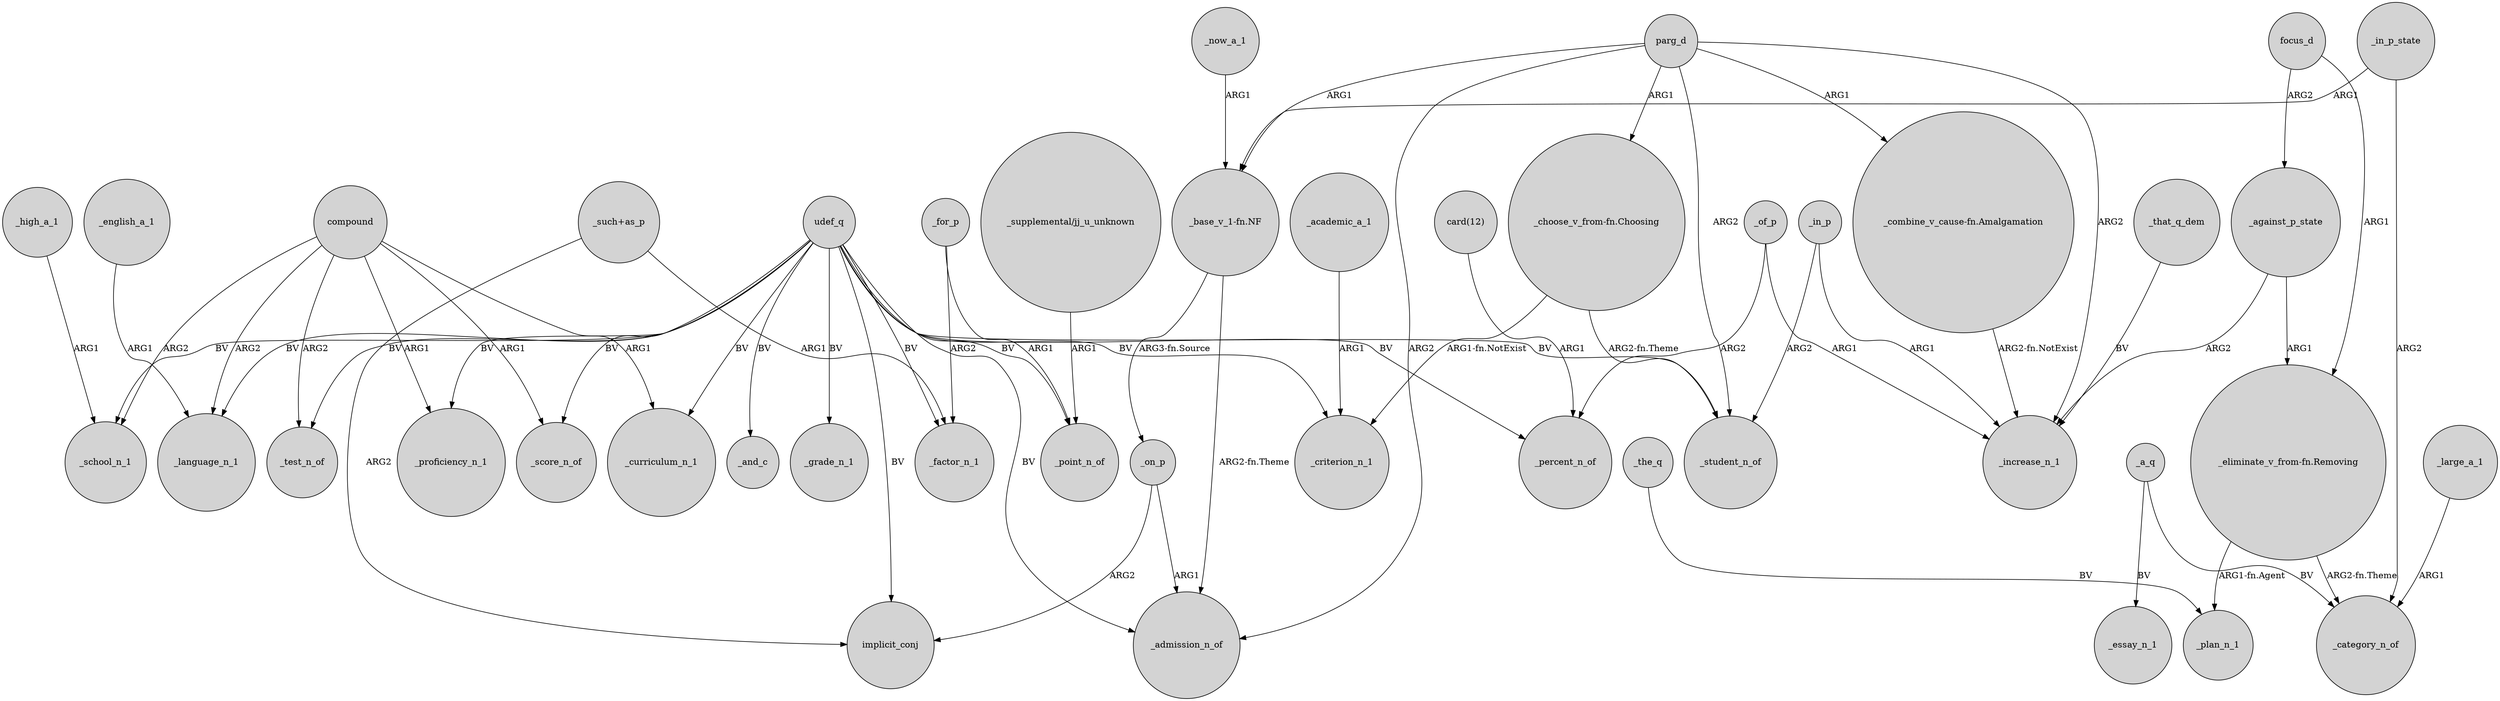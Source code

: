 digraph {
	node [shape=circle style=filled]
	_on_p -> _admission_n_of [label=ARG1]
	compound -> _score_n_of [label=ARG1]
	parg_d -> "_choose_v_from-fn.Choosing" [label=ARG1]
	compound -> _language_n_1 [label=ARG2]
	udef_q -> _grade_n_1 [label=BV]
	_high_a_1 -> _school_n_1 [label=ARG1]
	"_choose_v_from-fn.Choosing" -> _criterion_n_1 [label="ARG1-fn.NotExist"]
	_on_p -> implicit_conj [label=ARG2]
	focus_d -> "_eliminate_v_from-fn.Removing" [label=ARG1]
	"_supplemental/jj_u_unknown" -> _point_n_of [label=ARG1]
	udef_q -> _proficiency_n_1 [label=BV]
	compound -> _proficiency_n_1 [label=ARG1]
	_against_p_state -> _increase_n_1 [label=ARG2]
	_the_q -> _plan_n_1 [label=BV]
	udef_q -> _student_n_of [label=BV]
	udef_q -> _test_n_of [label=BV]
	_a_q -> _essay_n_1 [label=BV]
	udef_q -> _criterion_n_1 [label=BV]
	compound -> _test_n_of [label=ARG2]
	udef_q -> _curriculum_n_1 [label=BV]
	udef_q -> implicit_conj [label=BV]
	_english_a_1 -> _language_n_1 [label=ARG1]
	_now_a_1 -> "_base_v_1-fn.NF" [label=ARG1]
	"_combine_v_cause-fn.Amalgamation" -> _increase_n_1 [label="ARG2-fn.NotExist"]
	"_such+as_p" -> _factor_n_1 [label=ARG1]
	"_base_v_1-fn.NF" -> _on_p [label="ARG3-fn.Source"]
	compound -> _curriculum_n_1 [label=ARG1]
	udef_q -> _language_n_1 [label=BV]
	udef_q -> _admission_n_of [label=BV]
	"_choose_v_from-fn.Choosing" -> _student_n_of [label="ARG2-fn.Theme"]
	_of_p -> _percent_n_of [label=ARG2]
	"_eliminate_v_from-fn.Removing" -> _category_n_of [label="ARG2-fn.Theme"]
	_a_q -> _category_n_of [label=BV]
	_in_p_state -> "_base_v_1-fn.NF" [label=ARG1]
	_for_p -> _factor_n_1 [label=ARG2]
	_academic_a_1 -> _criterion_n_1 [label=ARG1]
	parg_d -> _increase_n_1 [label=ARG2]
	_of_p -> _increase_n_1 [label=ARG1]
	_against_p_state -> "_eliminate_v_from-fn.Removing" [label=ARG1]
	_large_a_1 -> _category_n_of [label=ARG1]
	"_base_v_1-fn.NF" -> _admission_n_of [label="ARG2-fn.Theme"]
	parg_d -> _admission_n_of [label=ARG2]
	_for_p -> _point_n_of [label=ARG1]
	"_such+as_p" -> implicit_conj [label=ARG2]
	udef_q -> _score_n_of [label=BV]
	_in_p -> _student_n_of [label=ARG2]
	_in_p_state -> _category_n_of [label=ARG2]
	"card(12)" -> _percent_n_of [label=ARG1]
	_that_q_dem -> _increase_n_1 [label=BV]
	"_eliminate_v_from-fn.Removing" -> _plan_n_1 [label="ARG1-fn.Agent"]
	udef_q -> _percent_n_of [label=BV]
	focus_d -> _against_p_state [label=ARG2]
	compound -> _school_n_1 [label=ARG2]
	udef_q -> _school_n_1 [label=BV]
	udef_q -> _and_c [label=BV]
	udef_q -> _factor_n_1 [label=BV]
	_in_p -> _increase_n_1 [label=ARG1]
	parg_d -> _student_n_of [label=ARG2]
	parg_d -> "_base_v_1-fn.NF" [label=ARG1]
	udef_q -> _point_n_of [label=BV]
	parg_d -> "_combine_v_cause-fn.Amalgamation" [label=ARG1]
}
